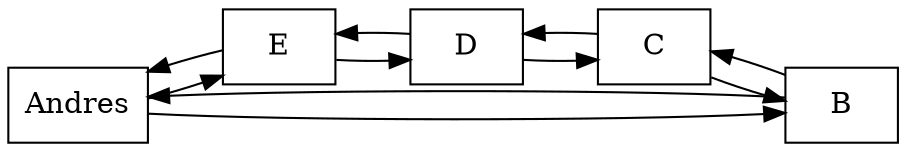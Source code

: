 digraph G{
node [shape=record];
rankdir=LR;
node0 -> node4;
node4 -> node0;
node0 [label="Andres"];
node0 -> node1;
node1 -> node0;
node1 [label="B"];
node1 -> node2;
node2 -> node1;
node2 [label="C"];
node2 -> node3;
node3 -> node2;
node3 [label="D"];
node3 -> node4;
node4 -> node3;
node4 [label="E"];
}